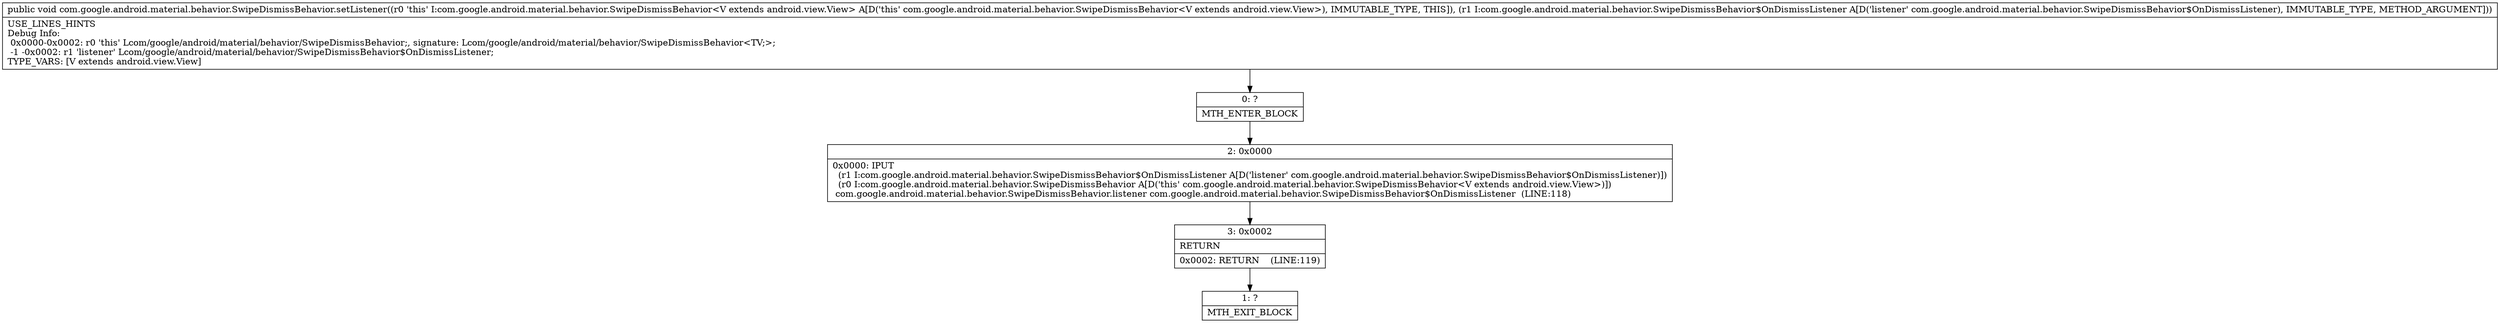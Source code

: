 digraph "CFG forcom.google.android.material.behavior.SwipeDismissBehavior.setListener(Lcom\/google\/android\/material\/behavior\/SwipeDismissBehavior$OnDismissListener;)V" {
Node_0 [shape=record,label="{0\:\ ?|MTH_ENTER_BLOCK\l}"];
Node_2 [shape=record,label="{2\:\ 0x0000|0x0000: IPUT  \l  (r1 I:com.google.android.material.behavior.SwipeDismissBehavior$OnDismissListener A[D('listener' com.google.android.material.behavior.SwipeDismissBehavior$OnDismissListener)])\l  (r0 I:com.google.android.material.behavior.SwipeDismissBehavior A[D('this' com.google.android.material.behavior.SwipeDismissBehavior\<V extends android.view.View\>)])\l com.google.android.material.behavior.SwipeDismissBehavior.listener com.google.android.material.behavior.SwipeDismissBehavior$OnDismissListener  (LINE:118)\l}"];
Node_3 [shape=record,label="{3\:\ 0x0002|RETURN\l|0x0002: RETURN    (LINE:119)\l}"];
Node_1 [shape=record,label="{1\:\ ?|MTH_EXIT_BLOCK\l}"];
MethodNode[shape=record,label="{public void com.google.android.material.behavior.SwipeDismissBehavior.setListener((r0 'this' I:com.google.android.material.behavior.SwipeDismissBehavior\<V extends android.view.View\> A[D('this' com.google.android.material.behavior.SwipeDismissBehavior\<V extends android.view.View\>), IMMUTABLE_TYPE, THIS]), (r1 I:com.google.android.material.behavior.SwipeDismissBehavior$OnDismissListener A[D('listener' com.google.android.material.behavior.SwipeDismissBehavior$OnDismissListener), IMMUTABLE_TYPE, METHOD_ARGUMENT]))  | USE_LINES_HINTS\lDebug Info:\l  0x0000\-0x0002: r0 'this' Lcom\/google\/android\/material\/behavior\/SwipeDismissBehavior;, signature: Lcom\/google\/android\/material\/behavior\/SwipeDismissBehavior\<TV;\>;\l  \-1 \-0x0002: r1 'listener' Lcom\/google\/android\/material\/behavior\/SwipeDismissBehavior$OnDismissListener;\lTYPE_VARS: [V extends android.view.View]\l}"];
MethodNode -> Node_0;Node_0 -> Node_2;
Node_2 -> Node_3;
Node_3 -> Node_1;
}

